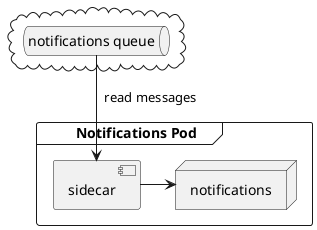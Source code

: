 @startuml
'Autoinclude

frame "          Notifications Pod     " {
    node notifications
    component "sidecar" as dqd 
}

cloud {
    queue "notifications queue" as queue
}


dqd <-up- queue:"  read messages"
dqd -right-> notifications
@enduml